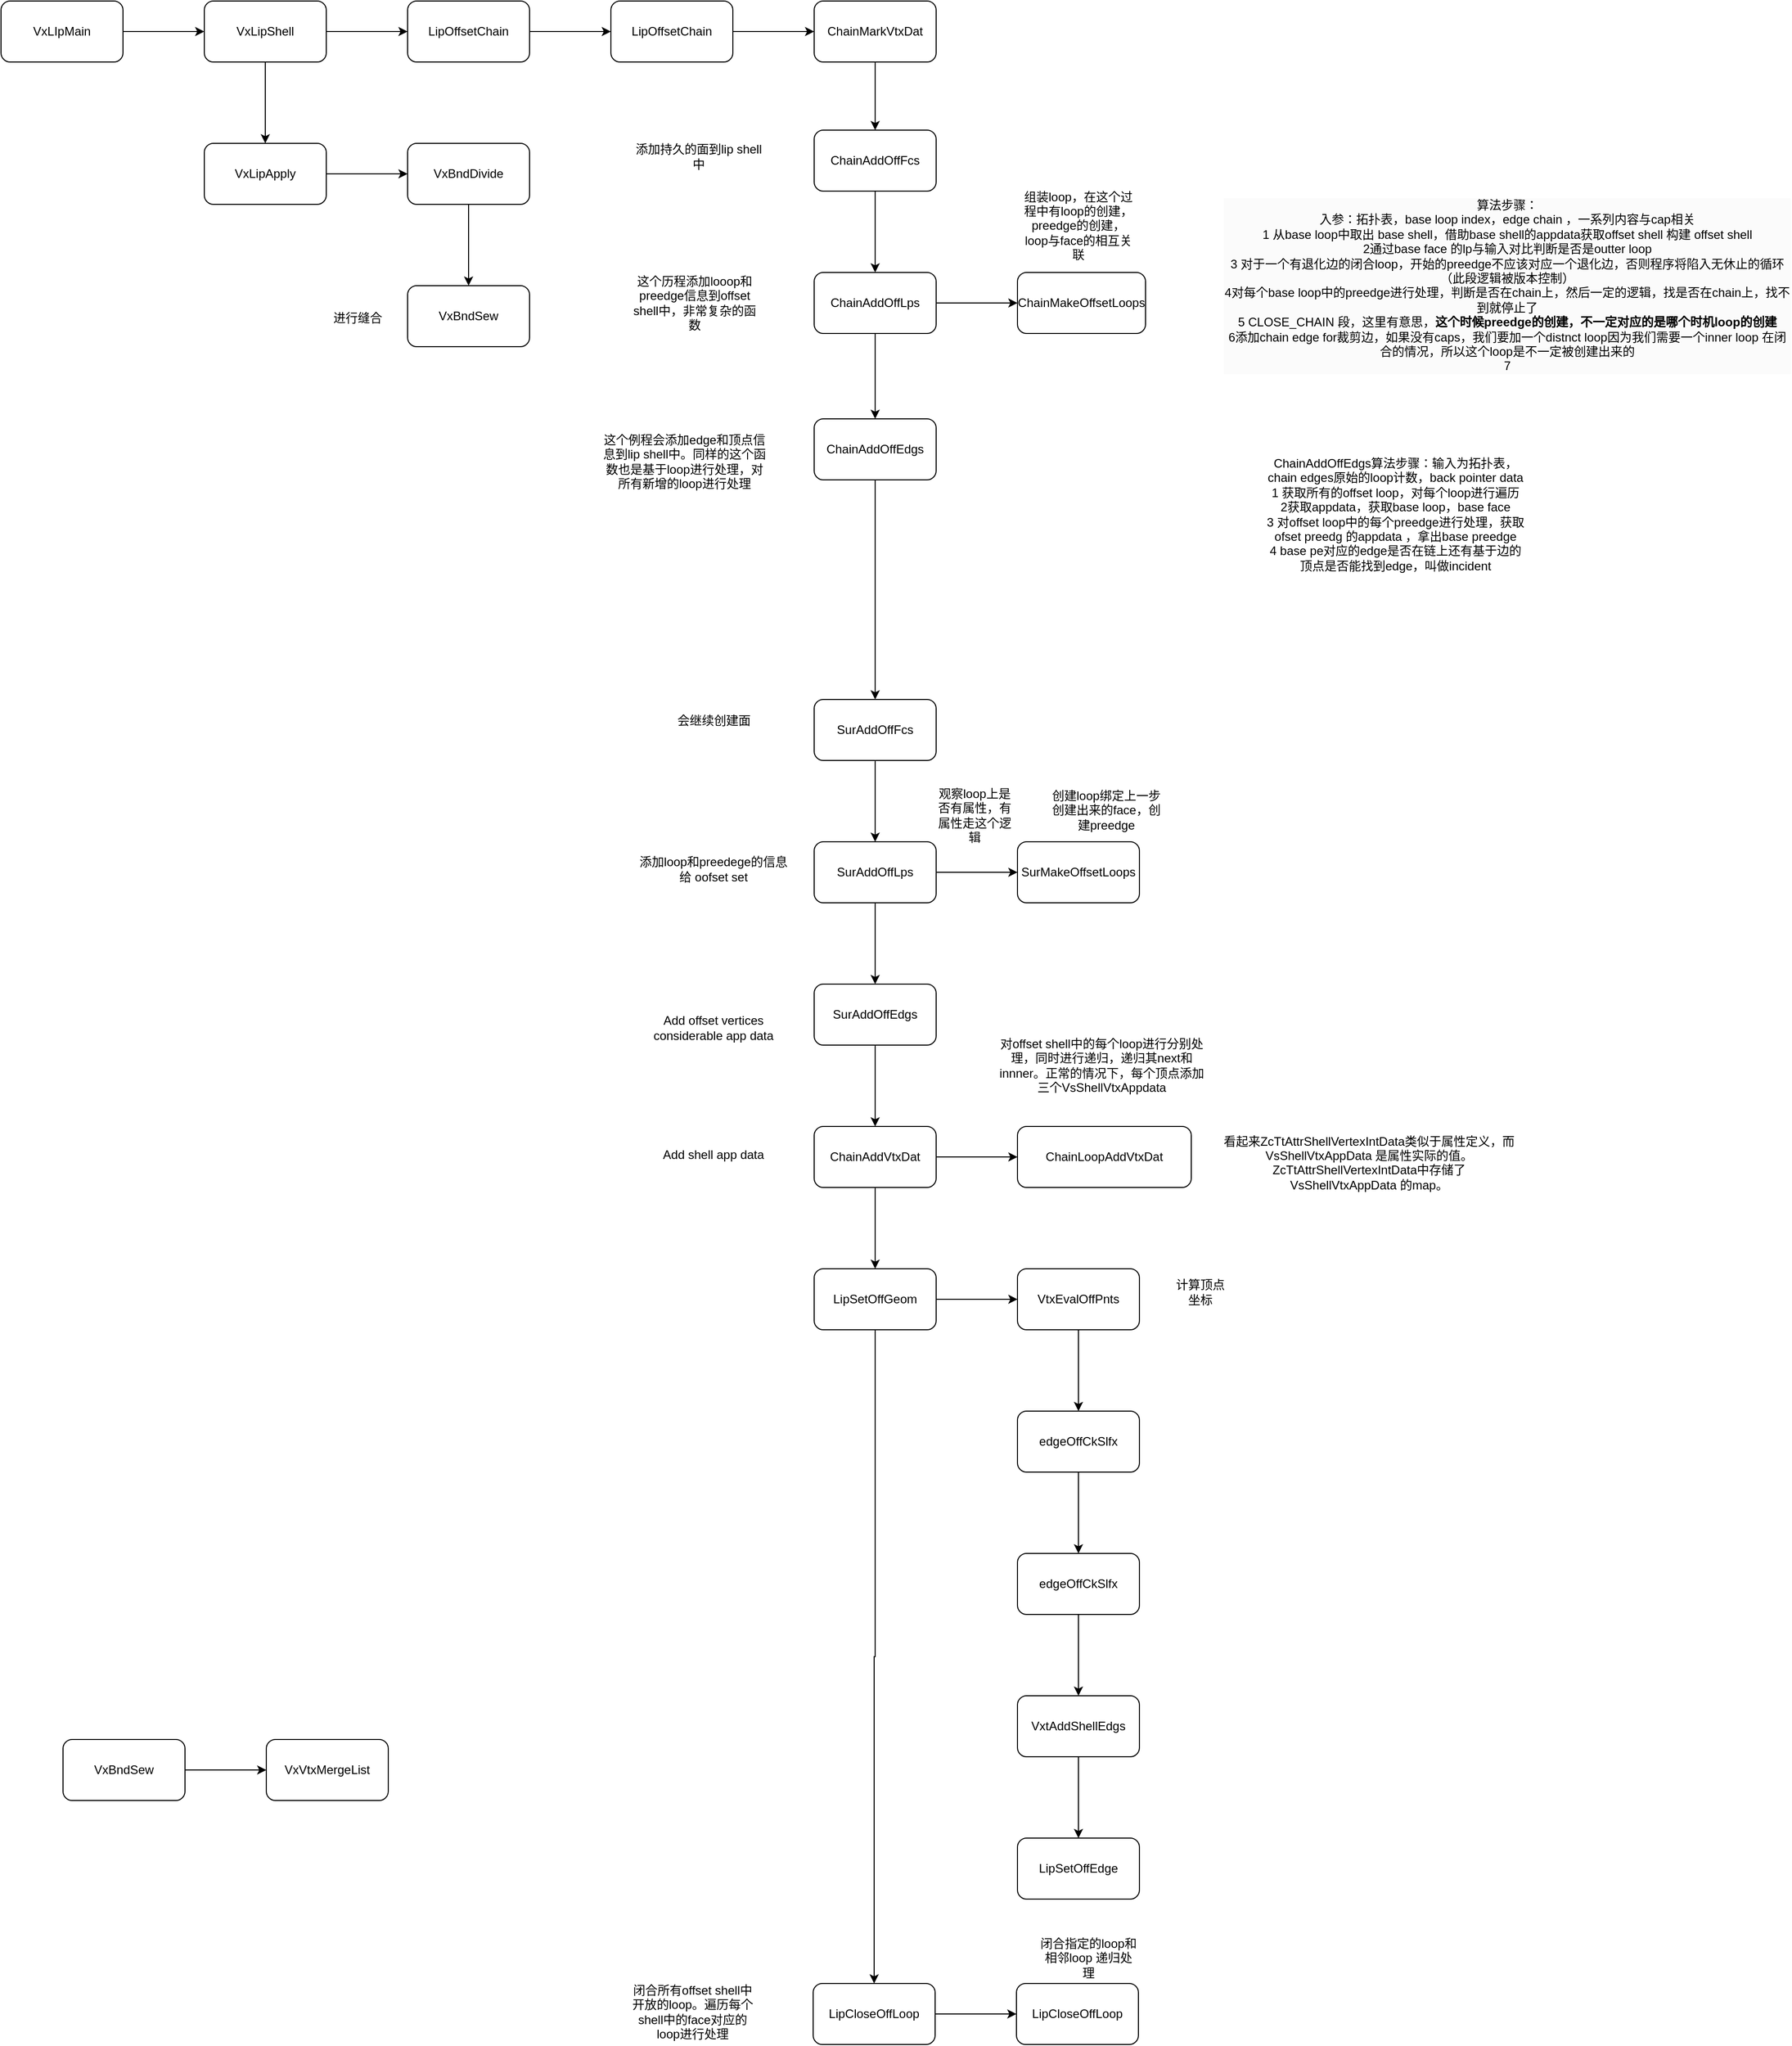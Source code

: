 <mxfile version="24.7.17">
  <diagram name="第 1 页" id="Db8p-vy7kP_5URtwKBlo">
    <mxGraphModel dx="1050" dy="-551" grid="1" gridSize="10" guides="1" tooltips="1" connect="1" arrows="1" fold="1" page="1" pageScale="1" pageWidth="827" pageHeight="1169" math="0" shadow="0">
      <root>
        <mxCell id="0" />
        <mxCell id="1" parent="0" />
        <mxCell id="CbZR4cT0DOuaE8quWj7i-1" value="" style="edgeStyle=orthogonalEdgeStyle;rounded=0;orthogonalLoop=1;jettySize=auto;html=1;" edge="1" parent="1" source="CbZR4cT0DOuaE8quWj7i-2" target="CbZR4cT0DOuaE8quWj7i-5">
          <mxGeometry relative="1" as="geometry" />
        </mxCell>
        <mxCell id="CbZR4cT0DOuaE8quWj7i-2" value="VxLIpMain" style="rounded=1;whiteSpace=wrap;html=1;" vertex="1" parent="1">
          <mxGeometry x="279" y="2200" width="120" height="60" as="geometry" />
        </mxCell>
        <mxCell id="CbZR4cT0DOuaE8quWj7i-3" value="" style="edgeStyle=orthogonalEdgeStyle;rounded=0;orthogonalLoop=1;jettySize=auto;html=1;" edge="1" parent="1" source="CbZR4cT0DOuaE8quWj7i-5" target="CbZR4cT0DOuaE8quWj7i-7">
          <mxGeometry relative="1" as="geometry" />
        </mxCell>
        <mxCell id="CbZR4cT0DOuaE8quWj7i-4" value="" style="edgeStyle=orthogonalEdgeStyle;rounded=0;orthogonalLoop=1;jettySize=auto;html=1;" edge="1" parent="1" source="CbZR4cT0DOuaE8quWj7i-5" target="CbZR4cT0DOuaE8quWj7i-52">
          <mxGeometry relative="1" as="geometry" />
        </mxCell>
        <mxCell id="CbZR4cT0DOuaE8quWj7i-5" value="VxLipShell" style="rounded=1;whiteSpace=wrap;html=1;" vertex="1" parent="1">
          <mxGeometry x="479" y="2200" width="120" height="60" as="geometry" />
        </mxCell>
        <mxCell id="CbZR4cT0DOuaE8quWj7i-6" value="" style="edgeStyle=orthogonalEdgeStyle;rounded=0;orthogonalLoop=1;jettySize=auto;html=1;" edge="1" parent="1" source="CbZR4cT0DOuaE8quWj7i-7" target="CbZR4cT0DOuaE8quWj7i-9">
          <mxGeometry relative="1" as="geometry" />
        </mxCell>
        <mxCell id="CbZR4cT0DOuaE8quWj7i-7" value="LipOffsetChain" style="rounded=1;whiteSpace=wrap;html=1;" vertex="1" parent="1">
          <mxGeometry x="679" y="2200" width="120" height="60" as="geometry" />
        </mxCell>
        <mxCell id="CbZR4cT0DOuaE8quWj7i-8" value="" style="edgeStyle=orthogonalEdgeStyle;rounded=0;orthogonalLoop=1;jettySize=auto;html=1;" edge="1" parent="1" source="CbZR4cT0DOuaE8quWj7i-9" target="CbZR4cT0DOuaE8quWj7i-32">
          <mxGeometry relative="1" as="geometry" />
        </mxCell>
        <mxCell id="CbZR4cT0DOuaE8quWj7i-9" value="LipOffsetChain" style="rounded=1;whiteSpace=wrap;html=1;" vertex="1" parent="1">
          <mxGeometry x="879" y="2200" width="120" height="60" as="geometry" />
        </mxCell>
        <mxCell id="CbZR4cT0DOuaE8quWj7i-10" value="" style="edgeStyle=orthogonalEdgeStyle;rounded=0;orthogonalLoop=1;jettySize=auto;html=1;" edge="1" parent="1" source="CbZR4cT0DOuaE8quWj7i-11" target="CbZR4cT0DOuaE8quWj7i-14">
          <mxGeometry relative="1" as="geometry" />
        </mxCell>
        <mxCell id="CbZR4cT0DOuaE8quWj7i-11" value="ChainAddOffFcs" style="rounded=1;whiteSpace=wrap;html=1;" vertex="1" parent="1">
          <mxGeometry x="1079" y="2327" width="120" height="60" as="geometry" />
        </mxCell>
        <mxCell id="CbZR4cT0DOuaE8quWj7i-12" value="" style="edgeStyle=orthogonalEdgeStyle;rounded=0;orthogonalLoop=1;jettySize=auto;html=1;" edge="1" parent="1" source="CbZR4cT0DOuaE8quWj7i-14" target="CbZR4cT0DOuaE8quWj7i-16">
          <mxGeometry relative="1" as="geometry" />
        </mxCell>
        <mxCell id="CbZR4cT0DOuaE8quWj7i-13" value="" style="edgeStyle=orthogonalEdgeStyle;rounded=0;orthogonalLoop=1;jettySize=auto;html=1;" edge="1" parent="1" source="CbZR4cT0DOuaE8quWj7i-14" target="CbZR4cT0DOuaE8quWj7i-35">
          <mxGeometry relative="1" as="geometry" />
        </mxCell>
        <mxCell id="CbZR4cT0DOuaE8quWj7i-14" value="ChainAddOffLps" style="rounded=1;whiteSpace=wrap;html=1;" vertex="1" parent="1">
          <mxGeometry x="1079" y="2467" width="120" height="60" as="geometry" />
        </mxCell>
        <mxCell id="CbZR4cT0DOuaE8quWj7i-15" value="" style="edgeStyle=orthogonalEdgeStyle;rounded=0;orthogonalLoop=1;jettySize=auto;html=1;" edge="1" parent="1" source="CbZR4cT0DOuaE8quWj7i-16" target="CbZR4cT0DOuaE8quWj7i-18">
          <mxGeometry relative="1" as="geometry" />
        </mxCell>
        <mxCell id="CbZR4cT0DOuaE8quWj7i-16" value="ChainAddOffEdgs" style="rounded=1;whiteSpace=wrap;html=1;" vertex="1" parent="1">
          <mxGeometry x="1079" y="2611" width="120" height="60" as="geometry" />
        </mxCell>
        <mxCell id="CbZR4cT0DOuaE8quWj7i-17" value="" style="edgeStyle=orthogonalEdgeStyle;rounded=0;orthogonalLoop=1;jettySize=auto;html=1;" edge="1" parent="1" source="CbZR4cT0DOuaE8quWj7i-18" target="CbZR4cT0DOuaE8quWj7i-21">
          <mxGeometry relative="1" as="geometry" />
        </mxCell>
        <mxCell id="CbZR4cT0DOuaE8quWj7i-18" value="SurAddOffFcs" style="rounded=1;whiteSpace=wrap;html=1;" vertex="1" parent="1">
          <mxGeometry x="1079" y="2887" width="120" height="60" as="geometry" />
        </mxCell>
        <mxCell id="CbZR4cT0DOuaE8quWj7i-19" value="" style="edgeStyle=orthogonalEdgeStyle;rounded=0;orthogonalLoop=1;jettySize=auto;html=1;" edge="1" parent="1" source="CbZR4cT0DOuaE8quWj7i-21" target="CbZR4cT0DOuaE8quWj7i-23">
          <mxGeometry relative="1" as="geometry" />
        </mxCell>
        <mxCell id="CbZR4cT0DOuaE8quWj7i-20" value="" style="edgeStyle=orthogonalEdgeStyle;rounded=0;orthogonalLoop=1;jettySize=auto;html=1;" edge="1" parent="1" source="CbZR4cT0DOuaE8quWj7i-21" target="CbZR4cT0DOuaE8quWj7i-39">
          <mxGeometry relative="1" as="geometry" />
        </mxCell>
        <mxCell id="CbZR4cT0DOuaE8quWj7i-21" value="SurAddOffLps" style="rounded=1;whiteSpace=wrap;html=1;" vertex="1" parent="1">
          <mxGeometry x="1079" y="3027" width="120" height="60" as="geometry" />
        </mxCell>
        <mxCell id="CbZR4cT0DOuaE8quWj7i-22" value="" style="edgeStyle=orthogonalEdgeStyle;rounded=0;orthogonalLoop=1;jettySize=auto;html=1;" edge="1" parent="1" source="CbZR4cT0DOuaE8quWj7i-23" target="CbZR4cT0DOuaE8quWj7i-26">
          <mxGeometry relative="1" as="geometry" />
        </mxCell>
        <mxCell id="CbZR4cT0DOuaE8quWj7i-23" value="SurAddOffEdgs" style="rounded=1;whiteSpace=wrap;html=1;" vertex="1" parent="1">
          <mxGeometry x="1079" y="3167" width="120" height="60" as="geometry" />
        </mxCell>
        <mxCell id="CbZR4cT0DOuaE8quWj7i-24" value="" style="edgeStyle=orthogonalEdgeStyle;rounded=0;orthogonalLoop=1;jettySize=auto;html=1;" edge="1" parent="1" source="CbZR4cT0DOuaE8quWj7i-26" target="CbZR4cT0DOuaE8quWj7i-29">
          <mxGeometry relative="1" as="geometry" />
        </mxCell>
        <mxCell id="CbZR4cT0DOuaE8quWj7i-25" value="" style="edgeStyle=orthogonalEdgeStyle;rounded=0;orthogonalLoop=1;jettySize=auto;html=1;" edge="1" parent="1" source="CbZR4cT0DOuaE8quWj7i-26" target="CbZR4cT0DOuaE8quWj7i-33">
          <mxGeometry relative="1" as="geometry" />
        </mxCell>
        <mxCell id="CbZR4cT0DOuaE8quWj7i-26" value="ChainAddVtxDat" style="rounded=1;whiteSpace=wrap;html=1;" vertex="1" parent="1">
          <mxGeometry x="1079" y="3307" width="120" height="60" as="geometry" />
        </mxCell>
        <mxCell id="CbZR4cT0DOuaE8quWj7i-27" value="" style="edgeStyle=orthogonalEdgeStyle;rounded=0;orthogonalLoop=1;jettySize=auto;html=1;" edge="1" parent="1" source="CbZR4cT0DOuaE8quWj7i-29" target="CbZR4cT0DOuaE8quWj7i-43">
          <mxGeometry relative="1" as="geometry" />
        </mxCell>
        <mxCell id="CbZR4cT0DOuaE8quWj7i-28" value="" style="edgeStyle=orthogonalEdgeStyle;rounded=0;orthogonalLoop=1;jettySize=auto;html=1;" edge="1" parent="1" source="CbZR4cT0DOuaE8quWj7i-29" target="CbZR4cT0DOuaE8quWj7i-65">
          <mxGeometry relative="1" as="geometry" />
        </mxCell>
        <mxCell id="CbZR4cT0DOuaE8quWj7i-29" value="LipSetOffGeom" style="rounded=1;whiteSpace=wrap;html=1;" vertex="1" parent="1">
          <mxGeometry x="1079" y="3447" width="120" height="60" as="geometry" />
        </mxCell>
        <mxCell id="CbZR4cT0DOuaE8quWj7i-30" value="Add offset vertices considerable app data" style="text;html=1;align=center;verticalAlign=middle;whiteSpace=wrap;rounded=0;" vertex="1" parent="1">
          <mxGeometry x="915" y="3195" width="130" height="30" as="geometry" />
        </mxCell>
        <mxCell id="CbZR4cT0DOuaE8quWj7i-31" value="" style="edgeStyle=orthogonalEdgeStyle;rounded=0;orthogonalLoop=1;jettySize=auto;html=1;" edge="1" parent="1" source="CbZR4cT0DOuaE8quWj7i-32" target="CbZR4cT0DOuaE8quWj7i-11">
          <mxGeometry relative="1" as="geometry" />
        </mxCell>
        <mxCell id="CbZR4cT0DOuaE8quWj7i-32" value="ChainMarkVtxDat" style="rounded=1;whiteSpace=wrap;html=1;" vertex="1" parent="1">
          <mxGeometry x="1079" y="2200" width="120" height="60" as="geometry" />
        </mxCell>
        <mxCell id="CbZR4cT0DOuaE8quWj7i-33" value="ChainLoopAddVtxDat" style="rounded=1;whiteSpace=wrap;html=1;" vertex="1" parent="1">
          <mxGeometry x="1279" y="3307" width="171" height="60" as="geometry" />
        </mxCell>
        <mxCell id="CbZR4cT0DOuaE8quWj7i-34" value="对offset shell中的每个loop进行分别处理，同时进行递归，递归其next和innner。正常的情况下，每个顶点添加三个VsShellVtxAppdata" style="text;html=1;align=center;verticalAlign=middle;whiteSpace=wrap;rounded=0;" vertex="1" parent="1">
          <mxGeometry x="1260" y="3187" width="204" height="120" as="geometry" />
        </mxCell>
        <mxCell id="CbZR4cT0DOuaE8quWj7i-35" value="ChainMakeOffsetLoops" style="rounded=1;whiteSpace=wrap;html=1;" vertex="1" parent="1">
          <mxGeometry x="1279" y="2467" width="126" height="60" as="geometry" />
        </mxCell>
        <mxCell id="CbZR4cT0DOuaE8quWj7i-36" value="这个历程添加looop和preedge信息到offset shell中，非常复杂的函数" style="text;html=1;align=center;verticalAlign=middle;whiteSpace=wrap;rounded=0;" vertex="1" parent="1">
          <mxGeometry x="898" y="2482" width="127" height="30" as="geometry" />
        </mxCell>
        <mxCell id="CbZR4cT0DOuaE8quWj7i-37" value="组装loop，在这个过程中有loop的创建，preedge的创建， loop与face的相互关联" style="text;html=1;align=center;verticalAlign=middle;whiteSpace=wrap;rounded=0;" vertex="1" parent="1">
          <mxGeometry x="1284" y="2398" width="110" height="45" as="geometry" />
        </mxCell>
        <mxCell id="CbZR4cT0DOuaE8quWj7i-38" value="添加loop和preedege的信息给 oofset set" style="text;html=1;align=center;verticalAlign=middle;whiteSpace=wrap;rounded=0;" vertex="1" parent="1">
          <mxGeometry x="903" y="3039" width="154" height="30" as="geometry" />
        </mxCell>
        <mxCell id="CbZR4cT0DOuaE8quWj7i-39" value="SurMakeOffsetLoops" style="rounded=1;whiteSpace=wrap;html=1;" vertex="1" parent="1">
          <mxGeometry x="1279" y="3027" width="120" height="60" as="geometry" />
        </mxCell>
        <mxCell id="CbZR4cT0DOuaE8quWj7i-40" value="观察loop上是否有属性，有属性走这个逻辑" style="text;html=1;align=center;verticalAlign=middle;whiteSpace=wrap;rounded=0;" vertex="1" parent="1">
          <mxGeometry x="1199" y="2966" width="76" height="70" as="geometry" />
        </mxCell>
        <mxCell id="CbZR4cT0DOuaE8quWj7i-41" value="创建loop绑定上一步创建出来的face，创建preedge" style="text;html=1;align=center;verticalAlign=middle;whiteSpace=wrap;rounded=0;" vertex="1" parent="1">
          <mxGeometry x="1312" y="2981" width="109" height="30" as="geometry" />
        </mxCell>
        <mxCell id="CbZR4cT0DOuaE8quWj7i-42" value="" style="edgeStyle=orthogonalEdgeStyle;rounded=0;orthogonalLoop=1;jettySize=auto;html=1;" edge="1" parent="1" source="CbZR4cT0DOuaE8quWj7i-43" target="CbZR4cT0DOuaE8quWj7i-45">
          <mxGeometry relative="1" as="geometry" />
        </mxCell>
        <mxCell id="CbZR4cT0DOuaE8quWj7i-43" value="VtxEvalOffPnts" style="rounded=1;whiteSpace=wrap;html=1;" vertex="1" parent="1">
          <mxGeometry x="1279" y="3447" width="120" height="60" as="geometry" />
        </mxCell>
        <mxCell id="CbZR4cT0DOuaE8quWj7i-44" value="" style="edgeStyle=orthogonalEdgeStyle;rounded=0;orthogonalLoop=1;jettySize=auto;html=1;" edge="1" parent="1" source="CbZR4cT0DOuaE8quWj7i-45" target="CbZR4cT0DOuaE8quWj7i-47">
          <mxGeometry relative="1" as="geometry" />
        </mxCell>
        <mxCell id="CbZR4cT0DOuaE8quWj7i-45" value="edgeOffCkSlfx" style="rounded=1;whiteSpace=wrap;html=1;" vertex="1" parent="1">
          <mxGeometry x="1279" y="3587" width="120" height="60" as="geometry" />
        </mxCell>
        <mxCell id="CbZR4cT0DOuaE8quWj7i-46" value="" style="edgeStyle=orthogonalEdgeStyle;rounded=0;orthogonalLoop=1;jettySize=auto;html=1;" edge="1" parent="1" source="CbZR4cT0DOuaE8quWj7i-47" target="CbZR4cT0DOuaE8quWj7i-49">
          <mxGeometry relative="1" as="geometry" />
        </mxCell>
        <mxCell id="CbZR4cT0DOuaE8quWj7i-47" value="edgeOffCkSlfx" style="rounded=1;whiteSpace=wrap;html=1;" vertex="1" parent="1">
          <mxGeometry x="1279" y="3727" width="120" height="60" as="geometry" />
        </mxCell>
        <mxCell id="CbZR4cT0DOuaE8quWj7i-48" value="" style="edgeStyle=orthogonalEdgeStyle;rounded=0;orthogonalLoop=1;jettySize=auto;html=1;" edge="1" parent="1" source="CbZR4cT0DOuaE8quWj7i-49" target="CbZR4cT0DOuaE8quWj7i-50">
          <mxGeometry relative="1" as="geometry" />
        </mxCell>
        <mxCell id="CbZR4cT0DOuaE8quWj7i-49" value="VxtAddShellEdgs" style="rounded=1;whiteSpace=wrap;html=1;" vertex="1" parent="1">
          <mxGeometry x="1279" y="3867" width="120" height="60" as="geometry" />
        </mxCell>
        <mxCell id="CbZR4cT0DOuaE8quWj7i-50" value="LipSetOffEdge" style="rounded=1;whiteSpace=wrap;html=1;" vertex="1" parent="1">
          <mxGeometry x="1279" y="4007" width="120" height="60" as="geometry" />
        </mxCell>
        <mxCell id="CbZR4cT0DOuaE8quWj7i-51" value="" style="edgeStyle=orthogonalEdgeStyle;rounded=0;orthogonalLoop=1;jettySize=auto;html=1;" edge="1" parent="1" source="CbZR4cT0DOuaE8quWj7i-52" target="CbZR4cT0DOuaE8quWj7i-54">
          <mxGeometry relative="1" as="geometry" />
        </mxCell>
        <mxCell id="CbZR4cT0DOuaE8quWj7i-52" value="VxLipApply" style="rounded=1;whiteSpace=wrap;html=1;" vertex="1" parent="1">
          <mxGeometry x="479" y="2340" width="120" height="60" as="geometry" />
        </mxCell>
        <mxCell id="CbZR4cT0DOuaE8quWj7i-53" value="" style="edgeStyle=orthogonalEdgeStyle;rounded=0;orthogonalLoop=1;jettySize=auto;html=1;" edge="1" parent="1" source="CbZR4cT0DOuaE8quWj7i-54" target="CbZR4cT0DOuaE8quWj7i-58">
          <mxGeometry relative="1" as="geometry" />
        </mxCell>
        <mxCell id="CbZR4cT0DOuaE8quWj7i-54" value="VxBndDivide" style="rounded=1;whiteSpace=wrap;html=1;" vertex="1" parent="1">
          <mxGeometry x="679" y="2340" width="120" height="60" as="geometry" />
        </mxCell>
        <mxCell id="CbZR4cT0DOuaE8quWj7i-55" value="这个例程会添加edge和顶点信息到lip shell中。同样的这个函数也是基于loop进行处理，对所有新增的loop进行处理" style="text;html=1;align=center;verticalAlign=middle;whiteSpace=wrap;rounded=0;" vertex="1" parent="1">
          <mxGeometry x="870" y="2626" width="163" height="54" as="geometry" />
        </mxCell>
        <mxCell id="CbZR4cT0DOuaE8quWj7i-56" value="计算顶点坐标" style="text;html=1;align=center;verticalAlign=middle;whiteSpace=wrap;rounded=0;" vertex="1" parent="1">
          <mxGeometry x="1429" y="3455" width="60" height="30" as="geometry" />
        </mxCell>
        <mxCell id="CbZR4cT0DOuaE8quWj7i-57" value="看起来ZcTtAttrShellVertexIntData类似于属性定义，而VsShellVtxAppData 是属性实际的值。ZcTtAttrShellVertexIntData中存储了VsShellVtxAppData&amp;nbsp;的map。&lt;div&gt;&lt;br&gt;&lt;/div&gt;" style="text;html=1;align=center;verticalAlign=middle;whiteSpace=wrap;rounded=0;" vertex="1" parent="1">
          <mxGeometry x="1470" y="3320" width="310" height="60" as="geometry" />
        </mxCell>
        <mxCell id="CbZR4cT0DOuaE8quWj7i-58" value="VxBndSew" style="rounded=1;whiteSpace=wrap;html=1;" vertex="1" parent="1">
          <mxGeometry x="679" y="2480" width="120" height="60" as="geometry" />
        </mxCell>
        <mxCell id="CbZR4cT0DOuaE8quWj7i-59" value="Add shell app data" style="text;html=1;align=center;verticalAlign=middle;whiteSpace=wrap;rounded=0;" vertex="1" parent="1">
          <mxGeometry x="915" y="3320" width="130" height="30" as="geometry" />
        </mxCell>
        <mxCell id="CbZR4cT0DOuaE8quWj7i-60" value="进行缝合" style="text;html=1;align=center;verticalAlign=middle;whiteSpace=wrap;rounded=0;" vertex="1" parent="1">
          <mxGeometry x="600" y="2497" width="60" height="30" as="geometry" />
        </mxCell>
        <mxCell id="CbZR4cT0DOuaE8quWj7i-61" value="" style="edgeStyle=orthogonalEdgeStyle;rounded=0;orthogonalLoop=1;jettySize=auto;html=1;" edge="1" parent="1" source="CbZR4cT0DOuaE8quWj7i-62" target="CbZR4cT0DOuaE8quWj7i-63">
          <mxGeometry relative="1" as="geometry" />
        </mxCell>
        <mxCell id="CbZR4cT0DOuaE8quWj7i-62" value="VxBndSew" style="rounded=1;whiteSpace=wrap;html=1;" vertex="1" parent="1">
          <mxGeometry x="340" y="3910" width="120" height="60" as="geometry" />
        </mxCell>
        <mxCell id="CbZR4cT0DOuaE8quWj7i-63" value="VxVtxMergeList" style="rounded=1;whiteSpace=wrap;html=1;" vertex="1" parent="1">
          <mxGeometry x="540" y="3910" width="120" height="60" as="geometry" />
        </mxCell>
        <mxCell id="CbZR4cT0DOuaE8quWj7i-64" value="" style="edgeStyle=orthogonalEdgeStyle;rounded=0;orthogonalLoop=1;jettySize=auto;html=1;" edge="1" parent="1" source="CbZR4cT0DOuaE8quWj7i-65" target="CbZR4cT0DOuaE8quWj7i-69">
          <mxGeometry relative="1" as="geometry" />
        </mxCell>
        <mxCell id="CbZR4cT0DOuaE8quWj7i-65" value="LipCloseOffLoop" style="rounded=1;whiteSpace=wrap;html=1;" vertex="1" parent="1">
          <mxGeometry x="1078" y="4150" width="120" height="60" as="geometry" />
        </mxCell>
        <mxCell id="CbZR4cT0DOuaE8quWj7i-66" value="闭合所有offset shell中开放的loop。遍历每个shell中的face对应的loop进行处理" style="text;html=1;align=center;verticalAlign=middle;whiteSpace=wrap;rounded=0;" vertex="1" parent="1">
          <mxGeometry x="897" y="4150" width="125" height="55" as="geometry" />
        </mxCell>
        <mxCell id="CbZR4cT0DOuaE8quWj7i-67" value="添加持久的面到lip shell中" style="text;html=1;align=center;verticalAlign=middle;whiteSpace=wrap;rounded=0;" vertex="1" parent="1">
          <mxGeometry x="901.5" y="2338" width="127" height="30" as="geometry" />
        </mxCell>
        <mxCell id="CbZR4cT0DOuaE8quWj7i-68" value="会继续创建面" style="text;html=1;align=center;verticalAlign=middle;whiteSpace=wrap;rounded=0;" vertex="1" parent="1">
          <mxGeometry x="916.5" y="2893" width="127" height="30" as="geometry" />
        </mxCell>
        <mxCell id="CbZR4cT0DOuaE8quWj7i-69" value="LipCloseOffLoop" style="rounded=1;whiteSpace=wrap;html=1;" vertex="1" parent="1">
          <mxGeometry x="1278" y="4150" width="120" height="60" as="geometry" />
        </mxCell>
        <mxCell id="CbZR4cT0DOuaE8quWj7i-70" value="闭合指定的loop和相邻loop 递归处理" style="text;html=1;align=center;verticalAlign=middle;whiteSpace=wrap;rounded=0;" vertex="1" parent="1">
          <mxGeometry x="1299" y="4110" width="100" height="30" as="geometry" />
        </mxCell>
        <mxCell id="CbZR4cT0DOuaE8quWj7i-71" value="&lt;div style=&quot;forced-color-adjust: none; color: rgb(0, 0, 0); font-family: Helvetica; font-size: 12px; font-style: normal; font-variant-ligatures: normal; font-variant-caps: normal; font-weight: 400; letter-spacing: normal; orphans: 2; text-align: center; text-indent: 0px; text-transform: none; widows: 2; word-spacing: 0px; -webkit-text-stroke-width: 0px; white-space: normal; background-color: rgb(251, 251, 251); text-decoration-thickness: initial; text-decoration-style: initial; text-decoration-color: initial;&quot;&gt;算法步骤：&lt;/div&gt;&lt;div style=&quot;forced-color-adjust: none; color: rgb(0, 0, 0); font-family: Helvetica; font-size: 12px; font-style: normal; font-variant-ligatures: normal; font-variant-caps: normal; font-weight: 400; letter-spacing: normal; orphans: 2; text-align: center; text-indent: 0px; text-transform: none; widows: 2; word-spacing: 0px; -webkit-text-stroke-width: 0px; white-space: normal; background-color: rgb(251, 251, 251); text-decoration-thickness: initial; text-decoration-style: initial; text-decoration-color: initial;&quot;&gt;入参：拓扑表，base loop index，edge chain ，一系列内容与cap相关&lt;/div&gt;&lt;div style=&quot;forced-color-adjust: none; color: rgb(0, 0, 0); font-family: Helvetica; font-size: 12px; font-style: normal; font-variant-ligatures: normal; font-variant-caps: normal; font-weight: 400; letter-spacing: normal; orphans: 2; text-align: center; text-indent: 0px; text-transform: none; widows: 2; word-spacing: 0px; -webkit-text-stroke-width: 0px; white-space: normal; background-color: rgb(251, 251, 251); text-decoration-thickness: initial; text-decoration-style: initial; text-decoration-color: initial;&quot;&gt;1 从base loop中取出 base shell，借助base shell的appdata获取offset shell 构建 offset shell&lt;/div&gt;&lt;div style=&quot;forced-color-adjust: none; color: rgb(0, 0, 0); font-family: Helvetica; font-size: 12px; font-style: normal; font-variant-ligatures: normal; font-variant-caps: normal; font-weight: 400; letter-spacing: normal; orphans: 2; text-align: center; text-indent: 0px; text-transform: none; widows: 2; word-spacing: 0px; -webkit-text-stroke-width: 0px; white-space: normal; background-color: rgb(251, 251, 251); text-decoration-thickness: initial; text-decoration-style: initial; text-decoration-color: initial;&quot;&gt;2通过base face 的lp与输入对比判断是否是outter loop&lt;/div&gt;&lt;div style=&quot;forced-color-adjust: none; color: rgb(0, 0, 0); font-family: Helvetica; font-size: 12px; font-style: normal; font-variant-ligatures: normal; font-variant-caps: normal; font-weight: 400; letter-spacing: normal; orphans: 2; text-align: center; text-indent: 0px; text-transform: none; widows: 2; word-spacing: 0px; -webkit-text-stroke-width: 0px; white-space: normal; background-color: rgb(251, 251, 251); text-decoration-thickness: initial; text-decoration-style: initial; text-decoration-color: initial;&quot;&gt;3 对于一个有退化边的闭合loop，开始的preedge不应该对应一个退化边，否则程序将陷入无休止的循环（此段逻辑被版本控制）&lt;/div&gt;&lt;div style=&quot;forced-color-adjust: none; color: rgb(0, 0, 0); font-family: Helvetica; font-size: 12px; font-style: normal; font-variant-ligatures: normal; font-variant-caps: normal; font-weight: 400; letter-spacing: normal; orphans: 2; text-align: center; text-indent: 0px; text-transform: none; widows: 2; word-spacing: 0px; -webkit-text-stroke-width: 0px; white-space: normal; background-color: rgb(251, 251, 251); text-decoration-thickness: initial; text-decoration-style: initial; text-decoration-color: initial;&quot;&gt;4对每个base loop中的preedge进行处理，判断是否在chain上，然后一定的逻辑，找是否在chain上，找不到就停止了&lt;/div&gt;&lt;div style=&quot;forced-color-adjust: none; color: rgb(0, 0, 0); font-family: Helvetica; font-size: 12px; font-style: normal; font-variant-ligatures: normal; font-variant-caps: normal; font-weight: 400; letter-spacing: normal; orphans: 2; text-align: center; text-indent: 0px; text-transform: none; widows: 2; word-spacing: 0px; -webkit-text-stroke-width: 0px; white-space: normal; background-color: rgb(251, 251, 251); text-decoration-thickness: initial; text-decoration-style: initial; text-decoration-color: initial;&quot;&gt;5 CLOSE_CHAIN 段，这里有意思，&lt;b style=&quot;forced-color-adjust: none;&quot;&gt;这个时候preedge的创建，不一定对应的是哪个时机loop的创建&lt;/b&gt;&lt;/div&gt;&lt;div style=&quot;forced-color-adjust: none; color: rgb(0, 0, 0); font-family: Helvetica; font-size: 12px; font-style: normal; font-variant-ligatures: normal; font-variant-caps: normal; font-weight: 400; letter-spacing: normal; orphans: 2; text-align: center; text-indent: 0px; text-transform: none; widows: 2; word-spacing: 0px; -webkit-text-stroke-width: 0px; white-space: normal; background-color: rgb(251, 251, 251); text-decoration-thickness: initial; text-decoration-style: initial; text-decoration-color: initial;&quot;&gt;6添加chain edge for裁剪边，如果没有caps，我们要加一个distnct loop因为我们需要一个inner loop 在闭合的情况，所以这个loop是不一定被创建出来的&lt;/div&gt;&lt;div style=&quot;forced-color-adjust: none; color: rgb(0, 0, 0); font-family: Helvetica; font-size: 12px; font-style: normal; font-variant-ligatures: normal; font-variant-caps: normal; font-weight: 400; letter-spacing: normal; orphans: 2; text-align: center; text-indent: 0px; text-transform: none; widows: 2; word-spacing: 0px; -webkit-text-stroke-width: 0px; white-space: normal; background-color: rgb(251, 251, 251); text-decoration-thickness: initial; text-decoration-style: initial; text-decoration-color: initial;&quot;&gt;7&lt;/div&gt;" style="text;whiteSpace=wrap;html=1;" vertex="1" parent="1">
          <mxGeometry x="1480" y="2387" width="560" height="210" as="geometry" />
        </mxCell>
        <mxCell id="CbZR4cT0DOuaE8quWj7i-72" value="ChainAddOffEdgs算法步骤：输入为拓扑表，chain edges原始的loop计数，back pointer data&lt;div&gt;1 获取所有的offset loop，对每个loop进行遍历&lt;/div&gt;&lt;div&gt;2获取appdata，获取base loop，base face&lt;/div&gt;&lt;div&gt;3 对offset loop中的每个preedge进行处理，获取ofset preedg 的appdata ，拿出base preedge&lt;/div&gt;&lt;div&gt;4 base pe对应的edge是否在链上还有基于边的顶点是否能找到edge，叫做incident&lt;/div&gt;" style="text;html=1;align=center;verticalAlign=middle;whiteSpace=wrap;rounded=0;" vertex="1" parent="1">
          <mxGeometry x="1522" y="2650" width="258" height="109" as="geometry" />
        </mxCell>
      </root>
    </mxGraphModel>
  </diagram>
</mxfile>
